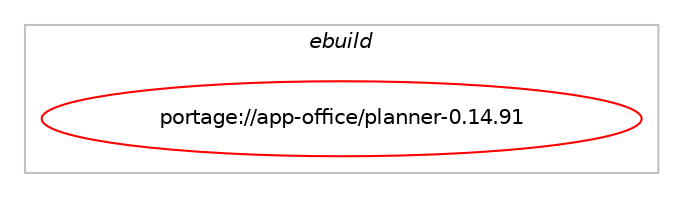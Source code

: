 digraph prolog {

# *************
# Graph options
# *************

newrank=true;
concentrate=true;
compound=true;
graph [rankdir=LR,fontname=Helvetica,fontsize=10,ranksep=1.5];#, ranksep=2.5, nodesep=0.2];
edge  [arrowhead=vee];
node  [fontname=Helvetica,fontsize=10];

# **********
# The ebuild
# **********

subgraph cluster_leftcol {
color=gray;
label=<<i>ebuild</i>>;
id [label="portage://app-office/planner-0.14.91", color=red, width=4, href="../app-office/planner-0.14.91.svg"];
}

# ****************
# The dependencies
# ****************

subgraph cluster_midcol {
color=gray;
label=<<i>dependencies</i>>;
subgraph cluster_compile {
fillcolor="#eeeeee";
style=filled;
label=<<i>compile</i>>;
# *** BEGIN UNKNOWN DEPENDENCY TYPE (TODO) ***
# id -> equal(use_conditional_group(positive,libgda,portage://app-office/planner-0.14.91,[package_dependency(portage://app-office/planner-0.14.91,install,no,gnome-extra,libgda,greaterequal,[1.0,,,1.0],[slot(5)],[])]))
# *** END UNKNOWN DEPENDENCY TYPE (TODO) ***

# *** BEGIN UNKNOWN DEPENDENCY TYPE (TODO) ***
# id -> equal(package_dependency(portage://app-office/planner-0.14.91,install,no,dev-libs,glib,greaterequal,[2.56,,,2.56],[slot(2)],[]))
# *** END UNKNOWN DEPENDENCY TYPE (TODO) ***

# *** BEGIN UNKNOWN DEPENDENCY TYPE (TODO) ***
# id -> equal(package_dependency(portage://app-office/planner-0.14.91,install,no,dev-libs,libxml2,greaterequal,[2.6.27,,,2.6.27],[slot(2)],[]))
# *** END UNKNOWN DEPENDENCY TYPE (TODO) ***

# *** BEGIN UNKNOWN DEPENDENCY TYPE (TODO) ***
# id -> equal(package_dependency(portage://app-office/planner-0.14.91,install,no,dev-libs,libxslt,greaterequal,[1.1.23,,,1.1.23],[],[]))
# *** END UNKNOWN DEPENDENCY TYPE (TODO) ***

# *** BEGIN UNKNOWN DEPENDENCY TYPE (TODO) ***
# id -> equal(package_dependency(portage://app-office/planner-0.14.91,install,no,x11-libs,gtk+,greaterequal,[3.22,,,3.22],[slot(3)],[]))
# *** END UNKNOWN DEPENDENCY TYPE (TODO) ***

}
subgraph cluster_compileandrun {
fillcolor="#eeeeee";
style=filled;
label=<<i>compile and run</i>>;
}
subgraph cluster_run {
fillcolor="#eeeeee";
style=filled;
label=<<i>run</i>>;
# *** BEGIN UNKNOWN DEPENDENCY TYPE (TODO) ***
# id -> equal(use_conditional_group(positive,libgda,portage://app-office/planner-0.14.91,[package_dependency(portage://app-office/planner-0.14.91,run,no,gnome-extra,libgda,greaterequal,[1.0,,,1.0],[slot(5)],[])]))
# *** END UNKNOWN DEPENDENCY TYPE (TODO) ***

# *** BEGIN UNKNOWN DEPENDENCY TYPE (TODO) ***
# id -> equal(package_dependency(portage://app-office/planner-0.14.91,run,no,dev-libs,glib,greaterequal,[2.56,,,2.56],[slot(2)],[]))
# *** END UNKNOWN DEPENDENCY TYPE (TODO) ***

# *** BEGIN UNKNOWN DEPENDENCY TYPE (TODO) ***
# id -> equal(package_dependency(portage://app-office/planner-0.14.91,run,no,dev-libs,libxml2,greaterequal,[2.6.27,,,2.6.27],[slot(2)],[]))
# *** END UNKNOWN DEPENDENCY TYPE (TODO) ***

# *** BEGIN UNKNOWN DEPENDENCY TYPE (TODO) ***
# id -> equal(package_dependency(portage://app-office/planner-0.14.91,run,no,dev-libs,libxslt,greaterequal,[1.1.23,,,1.1.23],[],[]))
# *** END UNKNOWN DEPENDENCY TYPE (TODO) ***

# *** BEGIN UNKNOWN DEPENDENCY TYPE (TODO) ***
# id -> equal(package_dependency(portage://app-office/planner-0.14.91,run,no,x11-libs,gtk+,greaterequal,[3.22,,,3.22],[slot(3)],[]))
# *** END UNKNOWN DEPENDENCY TYPE (TODO) ***

}
}

# **************
# The candidates
# **************

subgraph cluster_choices {
rank=same;
color=gray;
label=<<i>candidates</i>>;

}

}
